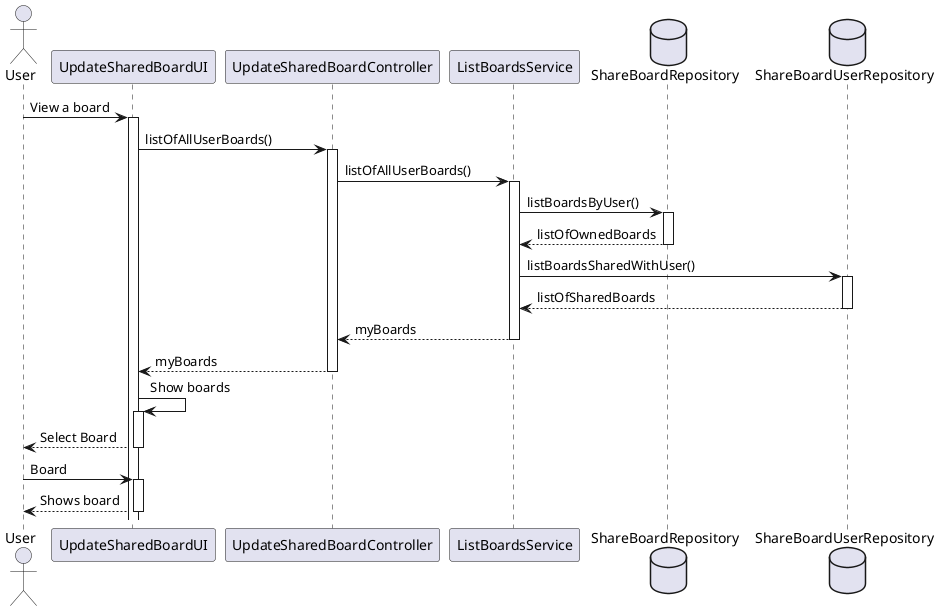 @startuml

autoactivate on

actor User as U
participant "UpdateSharedBoardUI" as UI
participant "UpdateSharedBoardController" as C
participant "ListBoardsService" as S
database "ShareBoardRepository" as SBR
database "ShareBoardUserRepository" as SBRU


U -> UI:View a board
UI -> C:listOfAllUserBoards()
C->S:listOfAllUserBoards()
S->SBR: listBoardsByUser()
SBR-->S: listOfOwnedBoards
S->SBRU:listBoardsSharedWithUser()
SBRU-->S:listOfSharedBoards
S-->C: myBoards
C-->UI: myBoards
UI->UI:Show boards
UI-->U: Select Board
U->UI: Board
UI-->U: Shows board


@enduml
